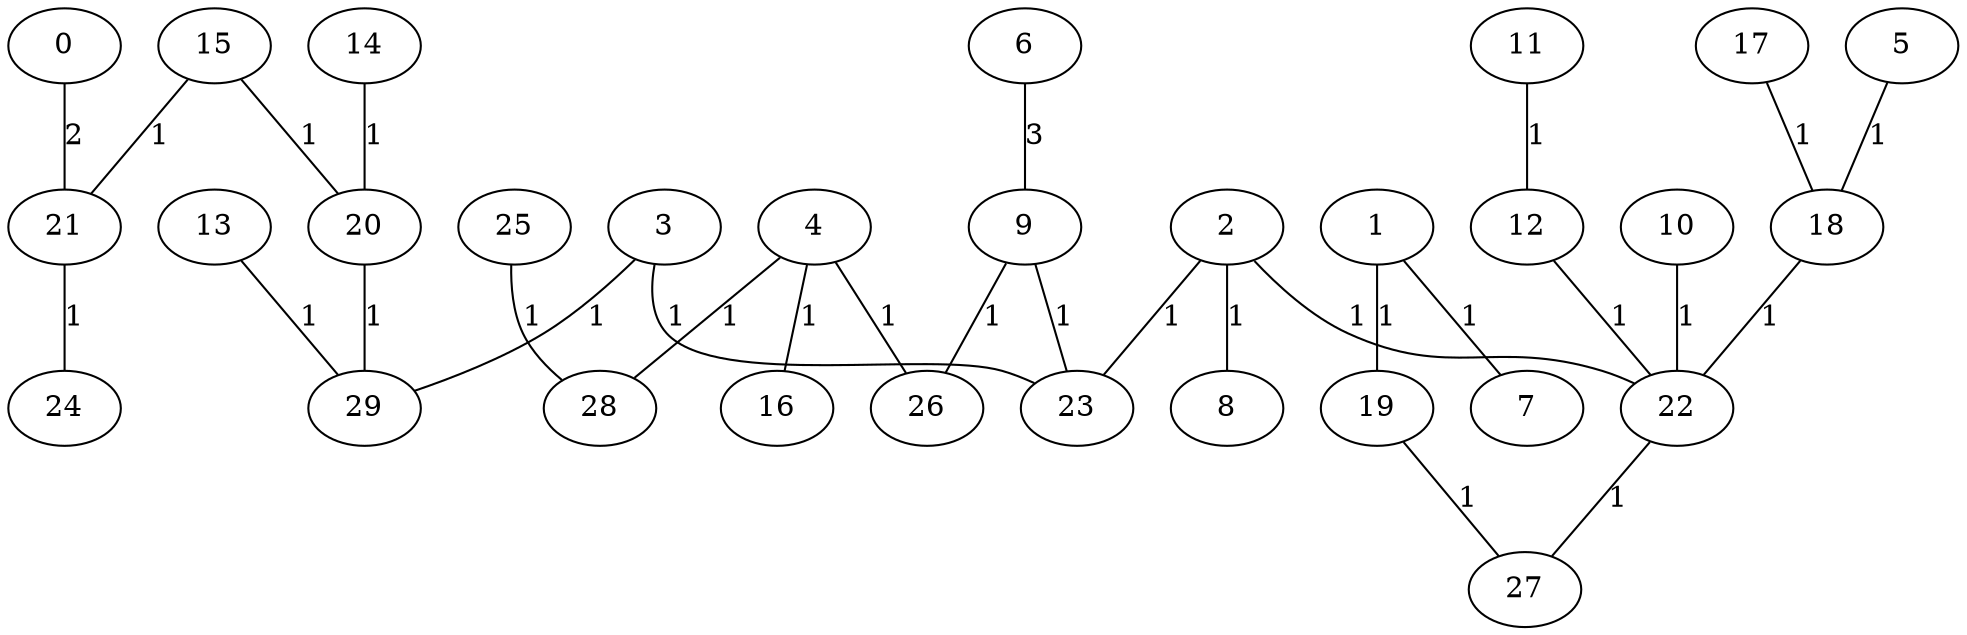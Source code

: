 graph{
   29;
   11;
   10;
   28;
   27;
   23;
   22;
   26;
   0;
   9;
   25;
   8;
   7;
   6;
   21;
   20;
   5;
   24;
   19;
   4;
   18;
   3;
   17;
   2;
   16;
   15;
   1;
   14;
   13;
   12;
   1 -- 7 [label="1"];
   15 -- 21 [label="1"];
   17 -- 18 [label="1"];
   20 -- 29 [label="1"];
   15 -- 20 [label="1"];
   2 -- 23 [label="1"];
   12 -- 22 [label="1"];
   3 -- 29 [label="1"];
   11 -- 12 [label="1"];
   0 -- 21 [label="2"];
   5 -- 18 [label="1"];
   1 -- 19 [label="1"];
   4 -- 26 [label="1"];
   10 -- 22 [label="1"];
   21 -- 24 [label="1"];
   2 -- 8 [label="1"];
   2 -- 22 [label="1"];
   9 -- 23 [label="1"];
   13 -- 29 [label="1"];
   22 -- 27 [label="1"];
   14 -- 20 [label="1"];
   25 -- 28 [label="1"];
   4 -- 16 [label="1"];
   4 -- 28 [label="1"];
   19 -- 27 [label="1"];
   3 -- 23 [label="1"];
   6 -- 9 [label="3"];
   18 -- 22 [label="1"];
   9 -- 26 [label="1"];
}